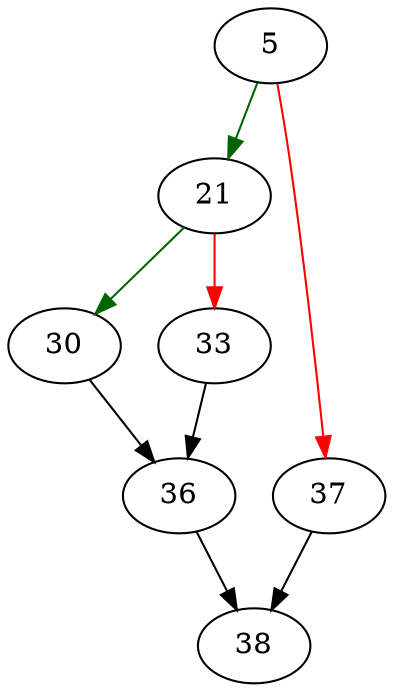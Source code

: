 strict digraph "sqlite3OsOpenMalloc" {
	// Node definitions.
	5 [entry=true];
	21;
	37;
	30;
	33;
	36;
	38;

	// Edge definitions.
	5 -> 21 [
		color=darkgreen
		cond=true
	];
	5 -> 37 [
		color=red
		cond=false
	];
	21 -> 30 [
		color=darkgreen
		cond=true
	];
	21 -> 33 [
		color=red
		cond=false
	];
	37 -> 38;
	30 -> 36;
	33 -> 36;
	36 -> 38;
}